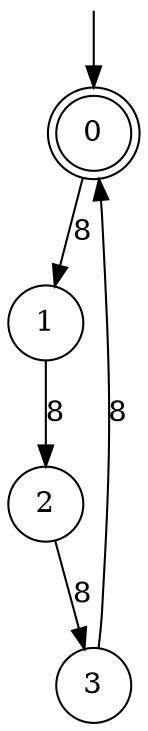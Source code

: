 digraph g {

	s0 [shape="doublecircle" label="0"];
	s1 [shape="circle" label="1"];
	s2 [shape="circle" label="2"];
	s3 [shape="circle" label="3"];
	s0 -> s1 [label="8"];
	s1 -> s2 [label="8"];
	s2 -> s3 [label="8"];
	s3 -> s0 [label="8"];

__start0 [label="" shape="none" width="0" height="0"];
__start0 -> s0;

}
